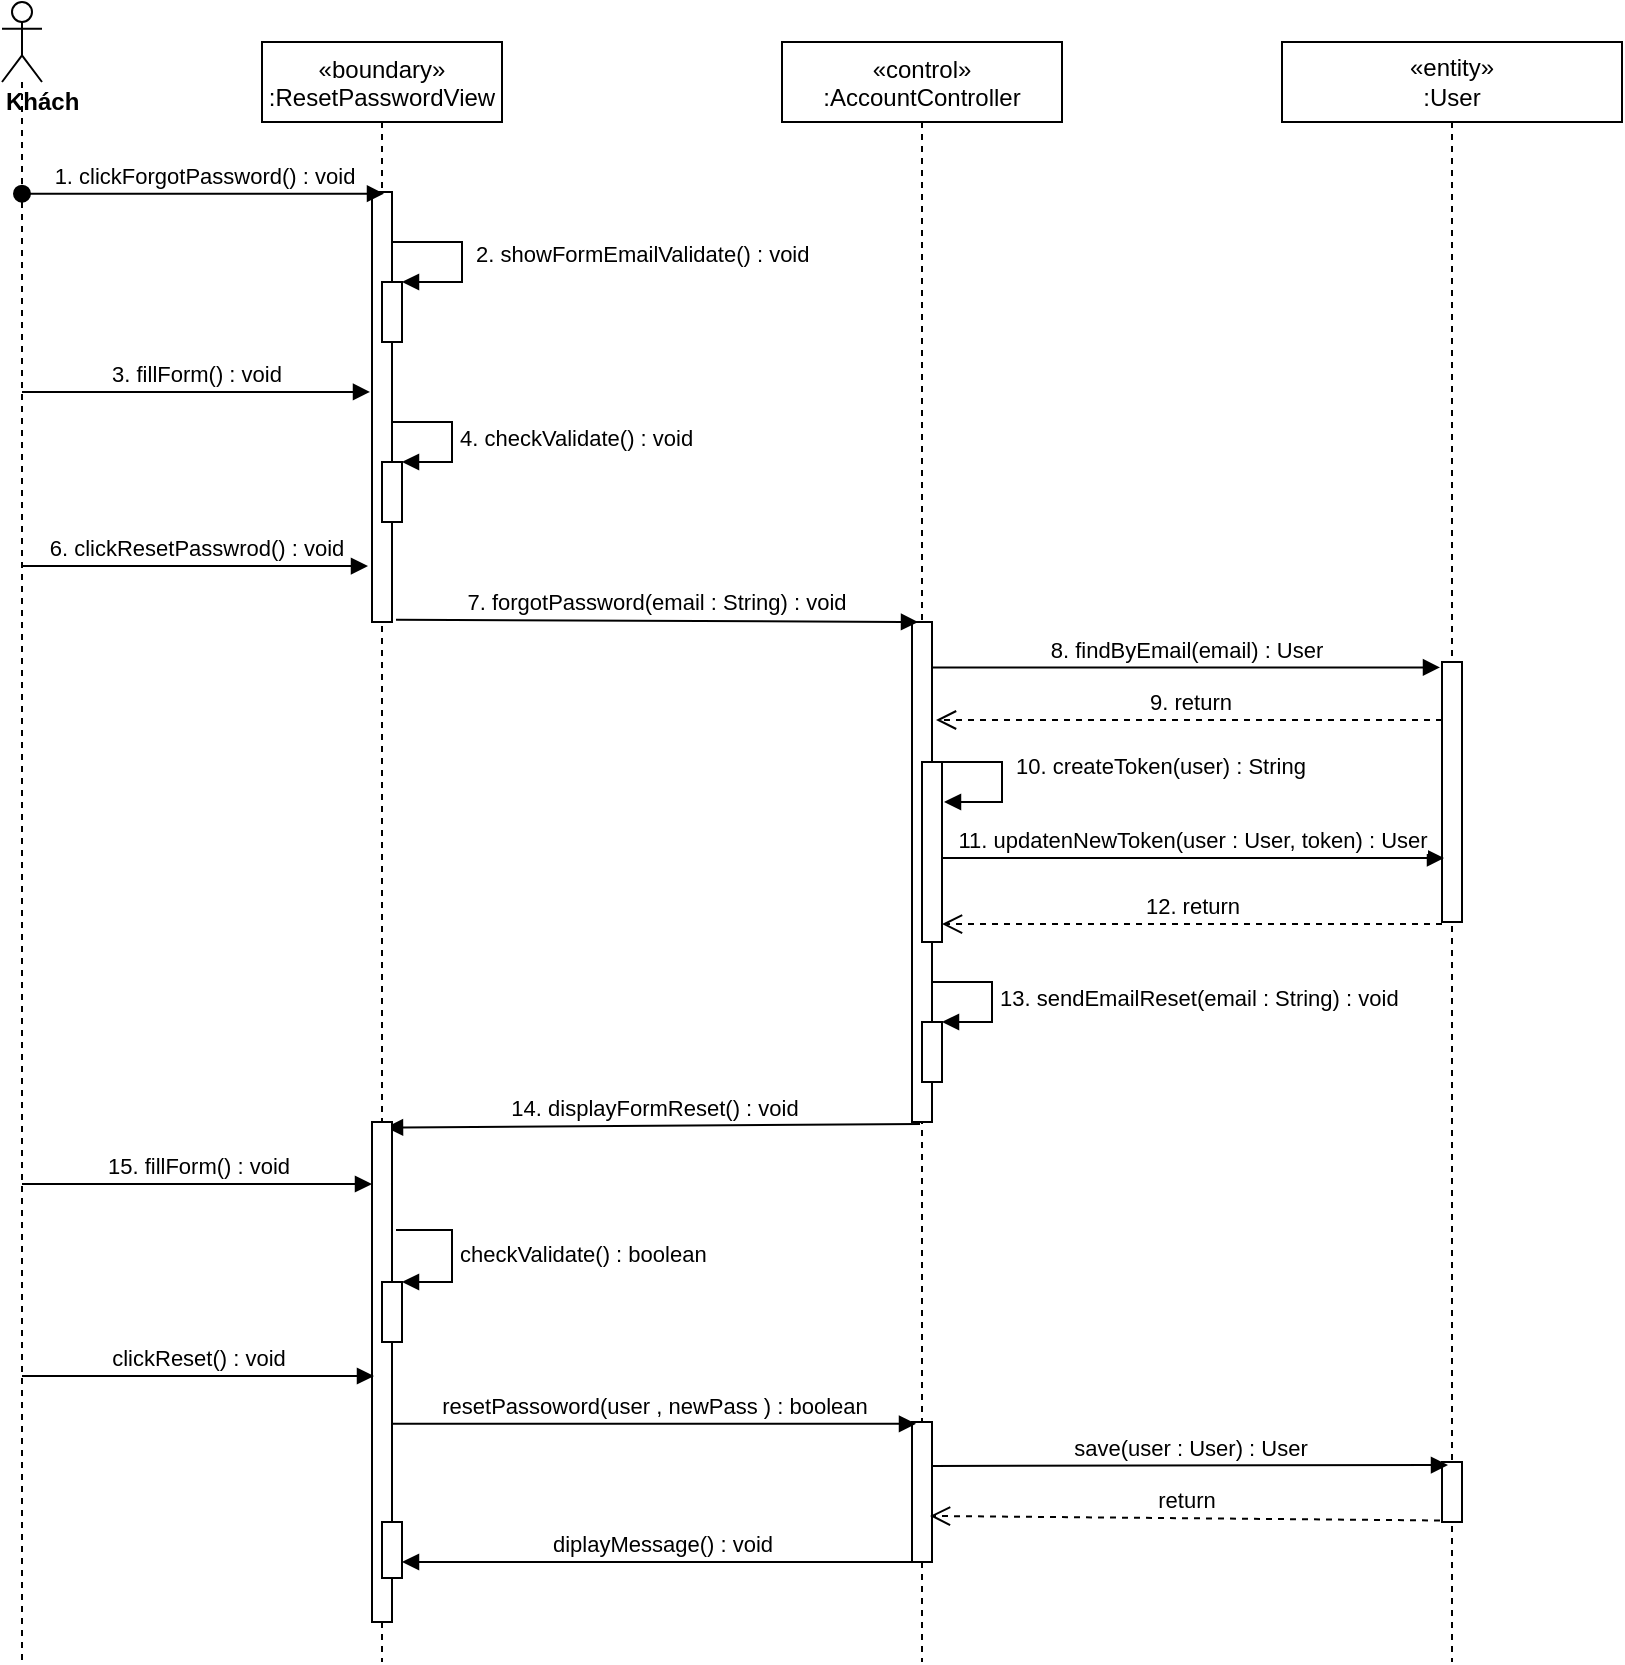 <mxfile version="14.7.0" type="device"><diagram id="kgpKYQtTHZ0yAKxKKP6v" name="Page-1"><mxGraphModel dx="1108" dy="482" grid="1" gridSize="10" guides="1" tooltips="1" connect="1" arrows="1" fold="1" page="1" pageScale="1" pageWidth="850" pageHeight="1100" math="0" shadow="0"><root><mxCell id="0"/><mxCell id="1" parent="0"/><mxCell id="GcP4Dt1wkS2zqXfgZj7R-1" value="«boundary»&#10;:ResetPasswordView" style="shape=umlLifeline;perimeter=lifelinePerimeter;container=1;collapsible=0;recursiveResize=0;rounded=0;shadow=0;strokeWidth=1;" vertex="1" parent="1"><mxGeometry x="210" y="80" width="120" height="810" as="geometry"/></mxCell><mxCell id="GcP4Dt1wkS2zqXfgZj7R-8" value="" style="html=1;points=[];perimeter=orthogonalPerimeter;" vertex="1" parent="GcP4Dt1wkS2zqXfgZj7R-1"><mxGeometry x="55" y="75" width="10" height="215" as="geometry"/></mxCell><mxCell id="GcP4Dt1wkS2zqXfgZj7R-9" value="«control»&#10;:AccountController" style="shape=umlLifeline;perimeter=lifelinePerimeter;container=1;collapsible=0;recursiveResize=0;rounded=0;shadow=0;strokeWidth=1;" vertex="1" parent="1"><mxGeometry x="470" y="80" width="140" height="810" as="geometry"/></mxCell><mxCell id="GcP4Dt1wkS2zqXfgZj7R-11" value="&lt;div&gt;&lt;b&gt;Khách&lt;/b&gt;&lt;/div&gt;" style="shape=umlLifeline;participant=umlActor;perimeter=lifelinePerimeter;whiteSpace=wrap;html=1;container=1;collapsible=0;recursiveResize=0;verticalAlign=top;spacingTop=36;outlineConnect=0;align=left;" vertex="1" parent="1"><mxGeometry x="80" y="60" width="20" height="830" as="geometry"/></mxCell><mxCell id="GcP4Dt1wkS2zqXfgZj7R-14" value="3. fillForm() : void" style="html=1;verticalAlign=bottom;endArrow=block;entryX=-0.1;entryY=0.465;entryDx=0;entryDy=0;entryPerimeter=0;" edge="1" parent="1" source="GcP4Dt1wkS2zqXfgZj7R-11" target="GcP4Dt1wkS2zqXfgZj7R-8"><mxGeometry width="80" relative="1" as="geometry"><mxPoint x="380" y="320" as="sourcePoint"/><mxPoint x="278" y="344" as="targetPoint"/></mxGeometry></mxCell><mxCell id="GcP4Dt1wkS2zqXfgZj7R-16" value="&lt;span&gt;«entity»&lt;br&gt;&lt;/span&gt;:User" style="shape=umlLifeline;perimeter=lifelinePerimeter;whiteSpace=wrap;html=1;container=1;collapsible=0;recursiveResize=0;outlineConnect=0;" vertex="1" parent="1"><mxGeometry x="720" y="80" width="170" height="810" as="geometry"/></mxCell><mxCell id="GcP4Dt1wkS2zqXfgZj7R-17" value="" style="points=[];perimeter=orthogonalPerimeter;rounded=0;shadow=0;strokeWidth=1;" vertex="1" parent="GcP4Dt1wkS2zqXfgZj7R-16"><mxGeometry x="80" y="310" width="10" height="130" as="geometry"/></mxCell><mxCell id="GcP4Dt1wkS2zqXfgZj7R-10" value="" style="points=[];perimeter=orthogonalPerimeter;rounded=0;shadow=0;strokeWidth=1;" vertex="1" parent="1"><mxGeometry x="535" y="370" width="10" height="250" as="geometry"/></mxCell><mxCell id="GcP4Dt1wkS2zqXfgZj7R-24" value="6. clickResetPasswrod() : void" style="html=1;verticalAlign=bottom;endArrow=block;entryX=-0.2;entryY=0.87;entryDx=0;entryDy=0;entryPerimeter=0;" edge="1" parent="1" source="GcP4Dt1wkS2zqXfgZj7R-11" target="GcP4Dt1wkS2zqXfgZj7R-8"><mxGeometry width="80" relative="1" as="geometry"><mxPoint x="380" y="400" as="sourcePoint"/><mxPoint x="240" y="439" as="targetPoint"/></mxGeometry></mxCell><mxCell id="GcP4Dt1wkS2zqXfgZj7R-25" value="7. forgotPassword(email : String) : void" style="html=1;verticalAlign=bottom;endArrow=block;entryX=0.3;entryY=0;entryDx=0;entryDy=0;entryPerimeter=0;exitX=1.2;exitY=0.995;exitDx=0;exitDy=0;exitPerimeter=0;" edge="1" parent="1" source="GcP4Dt1wkS2zqXfgZj7R-8" target="GcP4Dt1wkS2zqXfgZj7R-10"><mxGeometry width="80" relative="1" as="geometry"><mxPoint x="286" y="460" as="sourcePoint"/><mxPoint x="510" y="452" as="targetPoint"/></mxGeometry></mxCell><mxCell id="GcP4Dt1wkS2zqXfgZj7R-26" value="8. findByEmail(email) : User" style="html=1;verticalAlign=bottom;endArrow=block;entryX=-0.1;entryY=0.021;entryDx=0;entryDy=0;entryPerimeter=0;" edge="1" parent="1" source="GcP4Dt1wkS2zqXfgZj7R-10" target="GcP4Dt1wkS2zqXfgZj7R-17"><mxGeometry width="80" relative="1" as="geometry"><mxPoint x="380" y="400" as="sourcePoint"/><mxPoint x="460" y="400" as="targetPoint"/></mxGeometry></mxCell><mxCell id="GcP4Dt1wkS2zqXfgZj7R-27" value="" style="html=1;points=[];perimeter=orthogonalPerimeter;" vertex="1" parent="1"><mxGeometry x="540" y="440" width="10" height="90" as="geometry"/></mxCell><mxCell id="GcP4Dt1wkS2zqXfgZj7R-28" value="&amp;nbsp;10. createToken(user) : String" style="edgeStyle=orthogonalEdgeStyle;html=1;align=left;spacingLeft=2;endArrow=block;rounded=0;exitX=1;exitY=0.167;exitDx=0;exitDy=0;exitPerimeter=0;" edge="1" parent="1" source="GcP4Dt1wkS2zqXfgZj7R-27"><mxGeometry relative="1" as="geometry"><mxPoint x="550" y="510" as="sourcePoint"/><Array as="points"><mxPoint x="550" y="440"/><mxPoint x="580" y="440"/><mxPoint x="580" y="460"/></Array><mxPoint x="551" y="460" as="targetPoint"/></mxGeometry></mxCell><mxCell id="GcP4Dt1wkS2zqXfgZj7R-29" value="11. updatenNewToken(user : User, token) : User" style="html=1;verticalAlign=bottom;endArrow=block;entryX=0.1;entryY=0.754;entryDx=0;entryDy=0;entryPerimeter=0;exitX=1;exitY=0.534;exitDx=0;exitDy=0;exitPerimeter=0;" edge="1" parent="1" source="GcP4Dt1wkS2zqXfgZj7R-27" target="GcP4Dt1wkS2zqXfgZj7R-17"><mxGeometry width="80" relative="1" as="geometry"><mxPoint x="550" y="578" as="sourcePoint"/><mxPoint x="460" y="400" as="targetPoint"/></mxGeometry></mxCell><mxCell id="GcP4Dt1wkS2zqXfgZj7R-30" value="12. return" style="html=1;verticalAlign=bottom;endArrow=open;dashed=1;endSize=8;exitX=0;exitY=1.008;exitDx=0;exitDy=0;exitPerimeter=0;" edge="1" parent="1" source="GcP4Dt1wkS2zqXfgZj7R-17" target="GcP4Dt1wkS2zqXfgZj7R-27"><mxGeometry relative="1" as="geometry"><mxPoint x="798" y="610" as="sourcePoint"/><mxPoint x="570" y="595" as="targetPoint"/></mxGeometry></mxCell><mxCell id="GcP4Dt1wkS2zqXfgZj7R-33" value="14. displayFormReset() : void" style="html=1;verticalAlign=bottom;endArrow=block;exitX=0.4;exitY=1.004;exitDx=0;exitDy=0;exitPerimeter=0;entryX=0.7;entryY=0.011;entryDx=0;entryDy=0;entryPerimeter=0;" edge="1" parent="1" source="GcP4Dt1wkS2zqXfgZj7R-10" target="GcP4Dt1wkS2zqXfgZj7R-37"><mxGeometry width="80" relative="1" as="geometry"><mxPoint x="380" y="600" as="sourcePoint"/><mxPoint x="310" y="704" as="targetPoint"/></mxGeometry></mxCell><mxCell id="GcP4Dt1wkS2zqXfgZj7R-34" value="15. fillForm() : void" style="html=1;verticalAlign=bottom;endArrow=block;entryX=0;entryY=0.124;entryDx=0;entryDy=0;entryPerimeter=0;" edge="1" parent="1" source="GcP4Dt1wkS2zqXfgZj7R-11" target="GcP4Dt1wkS2zqXfgZj7R-37"><mxGeometry width="80" relative="1" as="geometry"><mxPoint x="380" y="700" as="sourcePoint"/><mxPoint x="220" y="760" as="targetPoint"/></mxGeometry></mxCell><mxCell id="GcP4Dt1wkS2zqXfgZj7R-37" value="" style="html=1;points=[];perimeter=orthogonalPerimeter;" vertex="1" parent="1"><mxGeometry x="265" y="620" width="10" height="250" as="geometry"/></mxCell><mxCell id="GcP4Dt1wkS2zqXfgZj7R-40" value="" style="html=1;points=[];perimeter=orthogonalPerimeter;" vertex="1" parent="1"><mxGeometry x="270" y="700" width="10" height="30" as="geometry"/></mxCell><mxCell id="GcP4Dt1wkS2zqXfgZj7R-41" value="checkValidate() : boolean" style="edgeStyle=orthogonalEdgeStyle;html=1;align=left;spacingLeft=2;endArrow=block;rounded=0;entryX=1;entryY=0;exitX=1.2;exitY=0.216;exitDx=0;exitDy=0;exitPerimeter=0;" edge="1" target="GcP4Dt1wkS2zqXfgZj7R-40" parent="1" source="GcP4Dt1wkS2zqXfgZj7R-37"><mxGeometry relative="1" as="geometry"><mxPoint x="274" y="760" as="sourcePoint"/><Array as="points"><mxPoint x="305" y="674"/><mxPoint x="305" y="700"/></Array></mxGeometry></mxCell><mxCell id="GcP4Dt1wkS2zqXfgZj7R-42" value="" style="html=1;points=[];perimeter=orthogonalPerimeter;" vertex="1" parent="1"><mxGeometry x="535" y="770" width="10" height="70" as="geometry"/></mxCell><mxCell id="GcP4Dt1wkS2zqXfgZj7R-44" value="resetPassoword(user , newPass ) : boolean" style="html=1;verticalAlign=bottom;endArrow=block;entryX=0.2;entryY=0.013;entryDx=0;entryDy=0;entryPerimeter=0;" edge="1" parent="1" source="GcP4Dt1wkS2zqXfgZj7R-37" target="GcP4Dt1wkS2zqXfgZj7R-42"><mxGeometry width="80" relative="1" as="geometry"><mxPoint x="274" y="841" as="sourcePoint"/><mxPoint x="460" y="810" as="targetPoint"/></mxGeometry></mxCell><mxCell id="GcP4Dt1wkS2zqXfgZj7R-45" value="" style="html=1;points=[];perimeter=orthogonalPerimeter;" vertex="1" parent="1"><mxGeometry x="800" y="790" width="10" height="30" as="geometry"/></mxCell><mxCell id="GcP4Dt1wkS2zqXfgZj7R-46" value="save(user : User) : User" style="html=1;verticalAlign=bottom;endArrow=block;entryX=0.3;entryY=0.05;entryDx=0;entryDy=0;entryPerimeter=0;exitX=1;exitY=0.314;exitDx=0;exitDy=0;exitPerimeter=0;" edge="1" parent="1" source="GcP4Dt1wkS2zqXfgZj7R-42" target="GcP4Dt1wkS2zqXfgZj7R-45"><mxGeometry width="80" relative="1" as="geometry"><mxPoint x="570" y="872" as="sourcePoint"/><mxPoint x="460" y="810" as="targetPoint"/></mxGeometry></mxCell><mxCell id="GcP4Dt1wkS2zqXfgZj7R-47" value="return" style="html=1;verticalAlign=bottom;endArrow=open;dashed=1;endSize=8;exitX=-0.1;exitY=0.975;exitDx=0;exitDy=0;exitPerimeter=0;entryX=0.9;entryY=0.671;entryDx=0;entryDy=0;entryPerimeter=0;" edge="1" parent="1" source="GcP4Dt1wkS2zqXfgZj7R-45" target="GcP4Dt1wkS2zqXfgZj7R-42"><mxGeometry relative="1" as="geometry"><mxPoint x="460" y="910" as="sourcePoint"/><mxPoint x="560" y="819" as="targetPoint"/></mxGeometry></mxCell><mxCell id="GcP4Dt1wkS2zqXfgZj7R-48" value="diplayMessage() : void" style="html=1;verticalAlign=bottom;endArrow=block;exitX=0.5;exitY=1;exitDx=0;exitDy=0;exitPerimeter=0;" edge="1" parent="1" source="GcP4Dt1wkS2zqXfgZj7R-42" target="GcP4Dt1wkS2zqXfgZj7R-49"><mxGeometry width="80" relative="1" as="geometry"><mxPoint x="380" y="910" as="sourcePoint"/><mxPoint x="310" y="908" as="targetPoint"/></mxGeometry></mxCell><mxCell id="GcP4Dt1wkS2zqXfgZj7R-49" value="" style="html=1;points=[];perimeter=orthogonalPerimeter;" vertex="1" parent="1"><mxGeometry x="270" y="820" width="10" height="28" as="geometry"/></mxCell><mxCell id="GcP4Dt1wkS2zqXfgZj7R-50" value="clickReset() : void" style="html=1;verticalAlign=bottom;endArrow=block;entryX=0.1;entryY=0.508;entryDx=0;entryDy=0;entryPerimeter=0;" edge="1" parent="1" source="GcP4Dt1wkS2zqXfgZj7R-11" target="GcP4Dt1wkS2zqXfgZj7R-37"><mxGeometry width="80" relative="1" as="geometry"><mxPoint x="380" y="810" as="sourcePoint"/><mxPoint x="460" y="810" as="targetPoint"/></mxGeometry></mxCell><mxCell id="GcP4Dt1wkS2zqXfgZj7R-51" value="9. return" style="html=1;verticalAlign=bottom;endArrow=open;dashed=1;endSize=8;exitX=0;exitY=0.223;exitDx=0;exitDy=0;exitPerimeter=0;entryX=1.2;entryY=0.196;entryDx=0;entryDy=0;entryPerimeter=0;" edge="1" parent="1" source="GcP4Dt1wkS2zqXfgZj7R-17" target="GcP4Dt1wkS2zqXfgZj7R-10"><mxGeometry relative="1" as="geometry"><mxPoint x="460" y="610" as="sourcePoint"/><mxPoint x="550" y="510" as="targetPoint"/></mxGeometry></mxCell><mxCell id="GcP4Dt1wkS2zqXfgZj7R-64" value="1. clickForgotPassword() : void" style="html=1;verticalAlign=bottom;startArrow=oval;startFill=1;endArrow=block;startSize=8;entryX=0.6;entryY=0.004;entryDx=0;entryDy=0;entryPerimeter=0;" edge="1" parent="1" source="GcP4Dt1wkS2zqXfgZj7R-11" target="GcP4Dt1wkS2zqXfgZj7R-8"><mxGeometry width="60" relative="1" as="geometry"><mxPoint x="390" y="210" as="sourcePoint"/><mxPoint x="450" y="210" as="targetPoint"/></mxGeometry></mxCell><mxCell id="GcP4Dt1wkS2zqXfgZj7R-65" value="" style="html=1;points=[];perimeter=orthogonalPerimeter;" vertex="1" parent="1"><mxGeometry x="270" y="200" width="10" height="30" as="geometry"/></mxCell><mxCell id="GcP4Dt1wkS2zqXfgZj7R-66" value="&amp;nbsp;2. showFormEmailValidate() : void" style="edgeStyle=orthogonalEdgeStyle;html=1;align=left;spacingLeft=2;endArrow=block;rounded=0;entryX=1;entryY=0;exitX=1;exitY=0.104;exitDx=0;exitDy=0;exitPerimeter=0;" edge="1" target="GcP4Dt1wkS2zqXfgZj7R-65" parent="1" source="GcP4Dt1wkS2zqXfgZj7R-8"><mxGeometry relative="1" as="geometry"><mxPoint x="280" y="180" as="sourcePoint"/><Array as="points"><mxPoint x="310" y="180"/><mxPoint x="310" y="200"/></Array></mxGeometry></mxCell><mxCell id="GcP4Dt1wkS2zqXfgZj7R-67" value="" style="html=1;points=[];perimeter=orthogonalPerimeter;" vertex="1" parent="1"><mxGeometry x="270" y="290" width="10" height="30" as="geometry"/></mxCell><mxCell id="GcP4Dt1wkS2zqXfgZj7R-68" value="4. checkValidate() : void" style="edgeStyle=orthogonalEdgeStyle;html=1;align=left;spacingLeft=2;endArrow=block;rounded=0;entryX=1;entryY=0;" edge="1" target="GcP4Dt1wkS2zqXfgZj7R-67" parent="1"><mxGeometry relative="1" as="geometry"><mxPoint x="275" y="270" as="sourcePoint"/><Array as="points"><mxPoint x="305" y="270"/></Array></mxGeometry></mxCell><mxCell id="GcP4Dt1wkS2zqXfgZj7R-71" value="" style="html=1;points=[];perimeter=orthogonalPerimeter;" vertex="1" parent="1"><mxGeometry x="540" y="570" width="10" height="30" as="geometry"/></mxCell><mxCell id="GcP4Dt1wkS2zqXfgZj7R-72" value="13. sendEmailReset(email : String) : void" style="edgeStyle=orthogonalEdgeStyle;html=1;align=left;spacingLeft=2;endArrow=block;rounded=0;entryX=1;entryY=0;" edge="1" target="GcP4Dt1wkS2zqXfgZj7R-71" parent="1"><mxGeometry relative="1" as="geometry"><mxPoint x="545" y="550" as="sourcePoint"/><Array as="points"><mxPoint x="575" y="550"/></Array></mxGeometry></mxCell></root></mxGraphModel></diagram></mxfile>